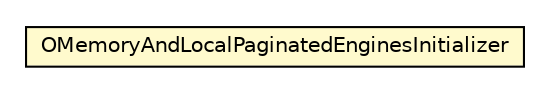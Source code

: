 #!/usr/local/bin/dot
#
# Class diagram 
# Generated by UMLGraph version R5_6-24-gf6e263 (http://www.umlgraph.org/)
#

digraph G {
	edge [fontname="Helvetica",fontsize=10,labelfontname="Helvetica",labelfontsize=10];
	node [fontname="Helvetica",fontsize=10,shape=plaintext];
	nodesep=0.25;
	ranksep=0.5;
	// com.orientechnologies.orient.core.engine.OMemoryAndLocalPaginatedEnginesInitializer
	c2477434 [label=<<table title="com.orientechnologies.orient.core.engine.OMemoryAndLocalPaginatedEnginesInitializer" border="0" cellborder="1" cellspacing="0" cellpadding="2" port="p" bgcolor="lemonChiffon" href="./OMemoryAndLocalPaginatedEnginesInitializer.html">
		<tr><td><table border="0" cellspacing="0" cellpadding="1">
<tr><td align="center" balign="center"> OMemoryAndLocalPaginatedEnginesInitializer </td></tr>
		</table></td></tr>
		</table>>, URL="./OMemoryAndLocalPaginatedEnginesInitializer.html", fontname="Helvetica", fontcolor="black", fontsize=10.0];
}

